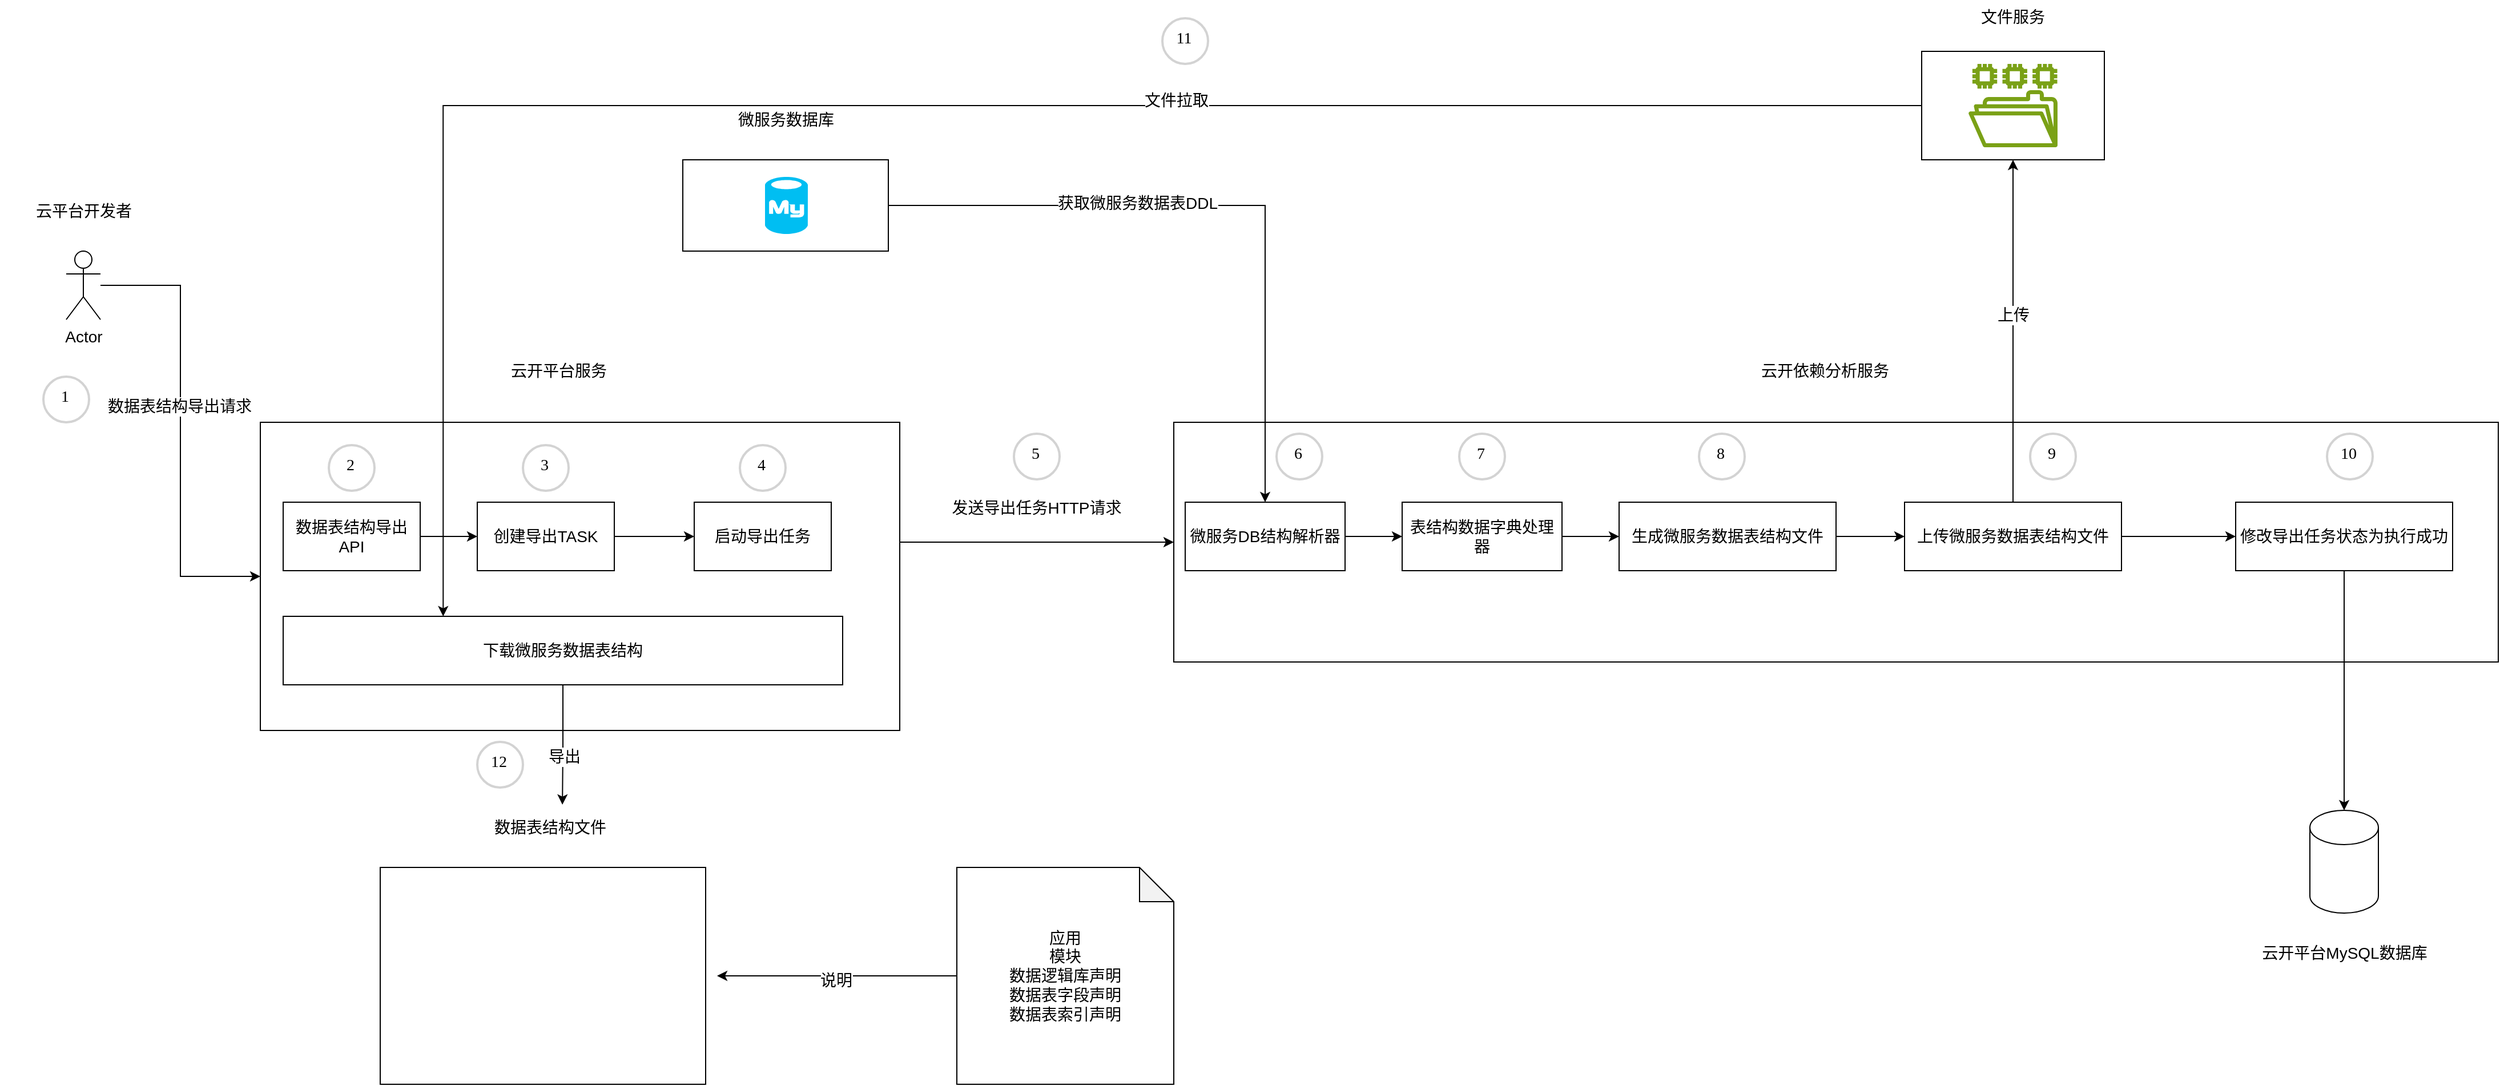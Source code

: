 <mxfile version="24.1.0" type="github">
  <diagram name="Page-1" id="nPVMMded_mv5H2UxPhq2">
    <mxGraphModel dx="2314" dy="1121" grid="1" gridSize="10" guides="1" tooltips="1" connect="1" arrows="1" fold="1" page="1" pageScale="1" pageWidth="827" pageHeight="1169" math="0" shadow="0">
      <root>
        <mxCell id="0" />
        <mxCell id="1" parent="0" />
        <mxCell id="wNURN1DBWPT55cct8M11-5" style="edgeStyle=orthogonalEdgeStyle;rounded=0;orthogonalLoop=1;jettySize=auto;html=1;entryX=0;entryY=0.5;entryDx=0;entryDy=0;fontSize=14;" edge="1" parent="1" source="wNURN1DBWPT55cct8M11-1" target="wNURN1DBWPT55cct8M11-3">
          <mxGeometry relative="1" as="geometry" />
        </mxCell>
        <mxCell id="wNURN1DBWPT55cct8M11-21" value="数据表结构导出请求" style="edgeLabel;html=1;align=center;verticalAlign=middle;resizable=0;points=[];fontSize=14;" vertex="1" connectable="0" parent="wNURN1DBWPT55cct8M11-5">
          <mxGeometry x="-0.112" y="-1" relative="1" as="geometry">
            <mxPoint as="offset" />
          </mxGeometry>
        </mxCell>
        <mxCell id="wNURN1DBWPT55cct8M11-1" value="Actor" style="shape=umlActor;verticalLabelPosition=bottom;verticalAlign=top;html=1;outlineConnect=0;fontSize=14;" vertex="1" parent="1">
          <mxGeometry x="100" y="250" width="30" height="60" as="geometry" />
        </mxCell>
        <mxCell id="wNURN1DBWPT55cct8M11-2" value="云平台开发者" style="text;html=1;align=center;verticalAlign=middle;whiteSpace=wrap;rounded=0;fontSize=14;" vertex="1" parent="1">
          <mxGeometry x="42.5" y="200" width="145" height="30" as="geometry" />
        </mxCell>
        <mxCell id="wNURN1DBWPT55cct8M11-14" style="edgeStyle=orthogonalEdgeStyle;rounded=0;orthogonalLoop=1;jettySize=auto;html=1;entryX=0;entryY=0.5;entryDx=0;entryDy=0;fontSize=14;" edge="1" parent="1" source="wNURN1DBWPT55cct8M11-3" target="wNURN1DBWPT55cct8M11-9">
          <mxGeometry relative="1" as="geometry">
            <Array as="points">
              <mxPoint x="890" y="505" />
              <mxPoint x="890" y="505" />
            </Array>
          </mxGeometry>
        </mxCell>
        <mxCell id="wNURN1DBWPT55cct8M11-3" value="" style="rounded=0;whiteSpace=wrap;html=1;fontSize=14;" vertex="1" parent="1">
          <mxGeometry x="270" y="400" width="560" height="270" as="geometry" />
        </mxCell>
        <mxCell id="wNURN1DBWPT55cct8M11-4" value="云开平台服务" style="text;html=1;align=center;verticalAlign=middle;whiteSpace=wrap;rounded=0;fontSize=14;" vertex="1" parent="1">
          <mxGeometry x="450.5" y="340" width="161" height="30" as="geometry" />
        </mxCell>
        <mxCell id="wNURN1DBWPT55cct8M11-16" value="" style="edgeStyle=orthogonalEdgeStyle;rounded=0;orthogonalLoop=1;jettySize=auto;html=1;fontSize=14;" edge="1" parent="1" source="wNURN1DBWPT55cct8M11-6" target="wNURN1DBWPT55cct8M11-7">
          <mxGeometry relative="1" as="geometry" />
        </mxCell>
        <mxCell id="wNURN1DBWPT55cct8M11-6" value="数据表结构导出API" style="rounded=0;whiteSpace=wrap;html=1;fontSize=14;" vertex="1" parent="1">
          <mxGeometry x="290" y="470" width="120" height="60" as="geometry" />
        </mxCell>
        <mxCell id="wNURN1DBWPT55cct8M11-17" value="" style="edgeStyle=orthogonalEdgeStyle;rounded=0;orthogonalLoop=1;jettySize=auto;html=1;fontSize=14;" edge="1" parent="1" source="wNURN1DBWPT55cct8M11-7" target="wNURN1DBWPT55cct8M11-8">
          <mxGeometry relative="1" as="geometry" />
        </mxCell>
        <mxCell id="wNURN1DBWPT55cct8M11-7" value="创建导出TASK" style="rounded=0;whiteSpace=wrap;html=1;fontSize=14;" vertex="1" parent="1">
          <mxGeometry x="460" y="470" width="120" height="60" as="geometry" />
        </mxCell>
        <mxCell id="wNURN1DBWPT55cct8M11-8" value="启动导出任务" style="rounded=0;whiteSpace=wrap;html=1;fontSize=14;" vertex="1" parent="1">
          <mxGeometry x="650" y="470" width="120" height="60" as="geometry" />
        </mxCell>
        <mxCell id="wNURN1DBWPT55cct8M11-9" value="" style="rounded=0;whiteSpace=wrap;html=1;fontSize=14;" vertex="1" parent="1">
          <mxGeometry x="1070" y="400" width="1160" height="210" as="geometry" />
        </mxCell>
        <mxCell id="wNURN1DBWPT55cct8M11-31" value="" style="edgeStyle=orthogonalEdgeStyle;rounded=0;orthogonalLoop=1;jettySize=auto;html=1;fontSize=14;" edge="1" parent="1" source="wNURN1DBWPT55cct8M11-10" target="wNURN1DBWPT55cct8M11-11">
          <mxGeometry relative="1" as="geometry" />
        </mxCell>
        <mxCell id="wNURN1DBWPT55cct8M11-10" value="微服务DB结构解析器" style="rounded=0;whiteSpace=wrap;html=1;fontSize=14;" vertex="1" parent="1">
          <mxGeometry x="1080" y="470" width="140" height="60" as="geometry" />
        </mxCell>
        <mxCell id="wNURN1DBWPT55cct8M11-32" value="" style="edgeStyle=orthogonalEdgeStyle;rounded=0;orthogonalLoop=1;jettySize=auto;html=1;fontSize=14;" edge="1" parent="1" source="wNURN1DBWPT55cct8M11-11" target="wNURN1DBWPT55cct8M11-12">
          <mxGeometry relative="1" as="geometry" />
        </mxCell>
        <mxCell id="wNURN1DBWPT55cct8M11-11" value="表结构数据字典处理器" style="rounded=0;whiteSpace=wrap;html=1;fontSize=14;" vertex="1" parent="1">
          <mxGeometry x="1270" y="470" width="140" height="60" as="geometry" />
        </mxCell>
        <mxCell id="wNURN1DBWPT55cct8M11-34" value="" style="edgeStyle=orthogonalEdgeStyle;rounded=0;orthogonalLoop=1;jettySize=auto;html=1;fontSize=14;" edge="1" parent="1" source="wNURN1DBWPT55cct8M11-12" target="wNURN1DBWPT55cct8M11-33">
          <mxGeometry relative="1" as="geometry" />
        </mxCell>
        <mxCell id="wNURN1DBWPT55cct8M11-12" value="生成微服务数据表结构文件" style="rounded=0;whiteSpace=wrap;html=1;fontSize=14;" vertex="1" parent="1">
          <mxGeometry x="1460" y="470" width="190" height="60" as="geometry" />
        </mxCell>
        <mxCell id="wNURN1DBWPT55cct8M11-13" value="云开依赖分析服务" style="text;html=1;align=center;verticalAlign=middle;whiteSpace=wrap;rounded=0;fontSize=14;" vertex="1" parent="1">
          <mxGeometry x="1560" y="340" width="161" height="30" as="geometry" />
        </mxCell>
        <mxCell id="wNURN1DBWPT55cct8M11-15" value="发送导出任务HTTP请求" style="text;html=1;align=center;verticalAlign=middle;whiteSpace=wrap;rounded=0;fontSize=14;" vertex="1" parent="1">
          <mxGeometry x="850" y="460" width="200" height="30" as="geometry" />
        </mxCell>
        <mxCell id="wNURN1DBWPT55cct8M11-20" value="1" style="ellipse;whiteSpace=wrap;html=1;aspect=fixed;strokeWidth=2;fontFamily=Tahoma;spacingBottom=4;spacingRight=2;strokeColor=#d3d3d3;fontSize=14;" vertex="1" parent="1">
          <mxGeometry x="80" y="360" width="40" height="40" as="geometry" />
        </mxCell>
        <mxCell id="wNURN1DBWPT55cct8M11-22" value="2" style="ellipse;whiteSpace=wrap;html=1;aspect=fixed;strokeWidth=2;fontFamily=Tahoma;spacingBottom=4;spacingRight=2;strokeColor=#d3d3d3;fontSize=14;" vertex="1" parent="1">
          <mxGeometry x="330" y="420" width="40" height="40" as="geometry" />
        </mxCell>
        <mxCell id="wNURN1DBWPT55cct8M11-23" value="3" style="ellipse;whiteSpace=wrap;html=1;aspect=fixed;strokeWidth=2;fontFamily=Tahoma;spacingBottom=4;spacingRight=2;strokeColor=#d3d3d3;fontSize=14;" vertex="1" parent="1">
          <mxGeometry x="500" y="420" width="40" height="40" as="geometry" />
        </mxCell>
        <mxCell id="wNURN1DBWPT55cct8M11-24" value="4" style="ellipse;whiteSpace=wrap;html=1;aspect=fixed;strokeWidth=2;fontFamily=Tahoma;spacingBottom=4;spacingRight=2;strokeColor=#d3d3d3;fontSize=14;" vertex="1" parent="1">
          <mxGeometry x="690" y="420" width="40" height="40" as="geometry" />
        </mxCell>
        <mxCell id="wNURN1DBWPT55cct8M11-25" value="5" style="ellipse;whiteSpace=wrap;html=1;aspect=fixed;strokeWidth=2;fontFamily=Tahoma;spacingBottom=4;spacingRight=2;strokeColor=#d3d3d3;fontSize=14;" vertex="1" parent="1">
          <mxGeometry x="930" y="410" width="40" height="40" as="geometry" />
        </mxCell>
        <mxCell id="wNURN1DBWPT55cct8M11-29" style="edgeStyle=orthogonalEdgeStyle;rounded=0;orthogonalLoop=1;jettySize=auto;html=1;entryX=0.5;entryY=0;entryDx=0;entryDy=0;fontSize=14;" edge="1" parent="1" source="wNURN1DBWPT55cct8M11-26" target="wNURN1DBWPT55cct8M11-10">
          <mxGeometry relative="1" as="geometry" />
        </mxCell>
        <mxCell id="wNURN1DBWPT55cct8M11-30" value="获取微服务数据表DDL" style="edgeLabel;html=1;align=center;verticalAlign=middle;resizable=0;points=[];fontSize=14;" vertex="1" connectable="0" parent="wNURN1DBWPT55cct8M11-29">
          <mxGeometry x="-0.264" y="2" relative="1" as="geometry">
            <mxPoint x="1" as="offset" />
          </mxGeometry>
        </mxCell>
        <mxCell id="wNURN1DBWPT55cct8M11-26" value="" style="rounded=0;whiteSpace=wrap;html=1;fontSize=14;" vertex="1" parent="1">
          <mxGeometry x="640" y="170" width="180" height="80" as="geometry" />
        </mxCell>
        <mxCell id="wNURN1DBWPT55cct8M11-27" value="" style="verticalLabelPosition=bottom;html=1;verticalAlign=top;align=center;strokeColor=none;fillColor=#00BEF2;shape=mxgraph.azure.mysql_database;fontSize=14;" vertex="1" parent="1">
          <mxGeometry x="712" y="185" width="37.5" height="50" as="geometry" />
        </mxCell>
        <mxCell id="wNURN1DBWPT55cct8M11-28" value="微服务数据库" style="text;html=1;align=center;verticalAlign=middle;whiteSpace=wrap;rounded=0;fontSize=14;" vertex="1" parent="1">
          <mxGeometry x="685.38" y="120" width="90.75" height="30" as="geometry" />
        </mxCell>
        <mxCell id="wNURN1DBWPT55cct8M11-39" style="edgeStyle=orthogonalEdgeStyle;rounded=0;orthogonalLoop=1;jettySize=auto;html=1;entryX=0.5;entryY=1;entryDx=0;entryDy=0;fontSize=14;" edge="1" parent="1" source="wNURN1DBWPT55cct8M11-33" target="wNURN1DBWPT55cct8M11-36">
          <mxGeometry relative="1" as="geometry" />
        </mxCell>
        <mxCell id="wNURN1DBWPT55cct8M11-40" value="上传" style="edgeLabel;html=1;align=center;verticalAlign=middle;resizable=0;points=[];fontSize=14;" vertex="1" connectable="0" parent="wNURN1DBWPT55cct8M11-39">
          <mxGeometry x="0.093" y="1" relative="1" as="geometry">
            <mxPoint x="1" as="offset" />
          </mxGeometry>
        </mxCell>
        <mxCell id="wNURN1DBWPT55cct8M11-44" value="" style="edgeStyle=orthogonalEdgeStyle;rounded=0;orthogonalLoop=1;jettySize=auto;html=1;fontSize=14;" edge="1" parent="1" source="wNURN1DBWPT55cct8M11-33" target="wNURN1DBWPT55cct8M11-43">
          <mxGeometry relative="1" as="geometry" />
        </mxCell>
        <mxCell id="wNURN1DBWPT55cct8M11-33" value="上传微服务数据表结构文件" style="rounded=0;whiteSpace=wrap;html=1;fontSize=14;" vertex="1" parent="1">
          <mxGeometry x="1710" y="470" width="190" height="60" as="geometry" />
        </mxCell>
        <mxCell id="wNURN1DBWPT55cct8M11-36" value="" style="rounded=0;whiteSpace=wrap;html=1;fontSize=14;" vertex="1" parent="1">
          <mxGeometry x="1725" y="75" width="160" height="95" as="geometry" />
        </mxCell>
        <mxCell id="wNURN1DBWPT55cct8M11-37" value="" style="sketch=0;outlineConnect=0;fontColor=#232F3E;gradientColor=none;fillColor=#7AA116;strokeColor=none;dashed=0;verticalLabelPosition=bottom;verticalAlign=top;align=center;html=1;fontSize=14;fontStyle=0;aspect=fixed;pointerEvents=1;shape=mxgraph.aws4.file_system;" vertex="1" parent="1">
          <mxGeometry x="1766" y="86" width="78" height="73" as="geometry" />
        </mxCell>
        <mxCell id="wNURN1DBWPT55cct8M11-38" value="文件服务" style="text;html=1;align=center;verticalAlign=middle;whiteSpace=wrap;rounded=0;fontSize=14;" vertex="1" parent="1">
          <mxGeometry x="1775" y="30" width="60" height="30" as="geometry" />
        </mxCell>
        <mxCell id="wNURN1DBWPT55cct8M11-42" value="下载微服务数据表结构" style="rounded=0;whiteSpace=wrap;html=1;fontSize=14;" vertex="1" parent="1">
          <mxGeometry x="290" y="570" width="490" height="60" as="geometry" />
        </mxCell>
        <mxCell id="wNURN1DBWPT55cct8M11-43" value="修改导出任务状态为执行成功" style="rounded=0;whiteSpace=wrap;html=1;fontSize=14;" vertex="1" parent="1">
          <mxGeometry x="2000" y="470" width="190" height="60" as="geometry" />
        </mxCell>
        <mxCell id="wNURN1DBWPT55cct8M11-45" value="" style="shape=cylinder3;whiteSpace=wrap;html=1;boundedLbl=1;backgroundOutline=1;size=15;fontSize=14;" vertex="1" parent="1">
          <mxGeometry x="2065" y="740" width="60" height="90" as="geometry" />
        </mxCell>
        <mxCell id="wNURN1DBWPT55cct8M11-46" style="edgeStyle=orthogonalEdgeStyle;rounded=0;orthogonalLoop=1;jettySize=auto;html=1;entryX=0.5;entryY=0;entryDx=0;entryDy=0;entryPerimeter=0;fontSize=14;" edge="1" parent="1" source="wNURN1DBWPT55cct8M11-43" target="wNURN1DBWPT55cct8M11-45">
          <mxGeometry relative="1" as="geometry" />
        </mxCell>
        <mxCell id="wNURN1DBWPT55cct8M11-47" value="云开平台MySQL数据库" style="text;html=1;align=center;verticalAlign=middle;whiteSpace=wrap;rounded=0;fontSize=14;" vertex="1" parent="1">
          <mxGeometry x="2007.5" y="850" width="175" height="30" as="geometry" />
        </mxCell>
        <mxCell id="wNURN1DBWPT55cct8M11-49" value="" style="rounded=0;whiteSpace=wrap;html=1;fontSize=14;" vertex="1" parent="1">
          <mxGeometry x="375" y="790" width="285" height="190" as="geometry" />
        </mxCell>
        <mxCell id="wNURN1DBWPT55cct8M11-50" value="" style="shape=image;html=1;verticalAlign=top;verticalLabelPosition=bottom;labelBackgroundColor=#ffffff;imageAspect=0;aspect=fixed;image=https://cdn3.iconfinder.com/data/icons/document-icons-2/30/647714-excel-128.png;fontSize=14;" vertex="1" parent="1">
          <mxGeometry x="460" y="820" width="128" height="128" as="geometry" />
        </mxCell>
        <mxCell id="wNURN1DBWPT55cct8M11-51" value="数据表结构文件" style="text;html=1;align=center;verticalAlign=middle;whiteSpace=wrap;rounded=0;fontSize=14;" vertex="1" parent="1">
          <mxGeometry x="466" y="740" width="116" height="30" as="geometry" />
        </mxCell>
        <mxCell id="wNURN1DBWPT55cct8M11-52" style="edgeStyle=orthogonalEdgeStyle;rounded=0;orthogonalLoop=1;jettySize=auto;html=1;entryX=0.591;entryY=-0.167;entryDx=0;entryDy=0;entryPerimeter=0;fontSize=14;" edge="1" parent="1" source="wNURN1DBWPT55cct8M11-42" target="wNURN1DBWPT55cct8M11-51">
          <mxGeometry relative="1" as="geometry" />
        </mxCell>
        <mxCell id="wNURN1DBWPT55cct8M11-53" value="导出" style="edgeLabel;html=1;align=center;verticalAlign=middle;resizable=0;points=[];fontSize=14;" vertex="1" connectable="0" parent="wNURN1DBWPT55cct8M11-52">
          <mxGeometry x="0.213" y="1" relative="1" as="geometry">
            <mxPoint y="-1" as="offset" />
          </mxGeometry>
        </mxCell>
        <mxCell id="wNURN1DBWPT55cct8M11-55" style="edgeStyle=orthogonalEdgeStyle;rounded=0;orthogonalLoop=1;jettySize=auto;html=1;fontSize=14;" edge="1" parent="1" source="wNURN1DBWPT55cct8M11-54">
          <mxGeometry relative="1" as="geometry">
            <mxPoint x="670" y="885" as="targetPoint" />
          </mxGeometry>
        </mxCell>
        <mxCell id="wNURN1DBWPT55cct8M11-56" value="说明" style="edgeLabel;html=1;align=center;verticalAlign=middle;resizable=0;points=[];fontSize=14;" vertex="1" connectable="0" parent="wNURN1DBWPT55cct8M11-55">
          <mxGeometry x="0.012" y="3" relative="1" as="geometry">
            <mxPoint as="offset" />
          </mxGeometry>
        </mxCell>
        <mxCell id="wNURN1DBWPT55cct8M11-54" value="应用&lt;div style=&quot;font-size: 14px;&quot;&gt;模块&lt;/div&gt;&lt;div style=&quot;font-size: 14px;&quot;&gt;数据逻辑库声明&lt;/div&gt;&lt;div style=&quot;font-size: 14px;&quot;&gt;数据表字段声明&lt;/div&gt;&lt;div style=&quot;font-size: 14px;&quot;&gt;数据表索引声明&lt;/div&gt;" style="shape=note;whiteSpace=wrap;html=1;backgroundOutline=1;darkOpacity=0.05;fontSize=14;" vertex="1" parent="1">
          <mxGeometry x="880" y="790" width="190" height="190" as="geometry" />
        </mxCell>
        <mxCell id="wNURN1DBWPT55cct8M11-57" style="edgeStyle=orthogonalEdgeStyle;rounded=0;orthogonalLoop=1;jettySize=auto;html=1;entryX=0.286;entryY=0;entryDx=0;entryDy=0;entryPerimeter=0;fontSize=14;" edge="1" parent="1" source="wNURN1DBWPT55cct8M11-36" target="wNURN1DBWPT55cct8M11-42">
          <mxGeometry relative="1" as="geometry" />
        </mxCell>
        <mxCell id="wNURN1DBWPT55cct8M11-58" value="文件拉取" style="edgeLabel;html=1;align=center;verticalAlign=middle;resizable=0;points=[];fontSize=14;" vertex="1" connectable="0" parent="wNURN1DBWPT55cct8M11-57">
          <mxGeometry x="-0.25" y="-5" relative="1" as="geometry">
            <mxPoint as="offset" />
          </mxGeometry>
        </mxCell>
        <mxCell id="wNURN1DBWPT55cct8M11-59" value="6" style="ellipse;whiteSpace=wrap;html=1;aspect=fixed;strokeWidth=2;fontFamily=Tahoma;spacingBottom=4;spacingRight=2;strokeColor=#d3d3d3;fontSize=14;" vertex="1" parent="1">
          <mxGeometry x="1160" y="410" width="40" height="40" as="geometry" />
        </mxCell>
        <mxCell id="wNURN1DBWPT55cct8M11-60" value="7" style="ellipse;whiteSpace=wrap;html=1;aspect=fixed;strokeWidth=2;fontFamily=Tahoma;spacingBottom=4;spacingRight=2;strokeColor=#d3d3d3;fontSize=14;" vertex="1" parent="1">
          <mxGeometry x="1320" y="410" width="40" height="40" as="geometry" />
        </mxCell>
        <mxCell id="wNURN1DBWPT55cct8M11-61" value="8" style="ellipse;whiteSpace=wrap;html=1;aspect=fixed;strokeWidth=2;fontFamily=Tahoma;spacingBottom=4;spacingRight=2;strokeColor=#d3d3d3;fontSize=14;" vertex="1" parent="1">
          <mxGeometry x="1530" y="410" width="40" height="40" as="geometry" />
        </mxCell>
        <mxCell id="wNURN1DBWPT55cct8M11-62" value="9" style="ellipse;whiteSpace=wrap;html=1;aspect=fixed;strokeWidth=2;fontFamily=Tahoma;spacingBottom=4;spacingRight=2;strokeColor=#d3d3d3;fontSize=14;" vertex="1" parent="1">
          <mxGeometry x="1820" y="410" width="40" height="40" as="geometry" />
        </mxCell>
        <mxCell id="wNURN1DBWPT55cct8M11-63" value="10" style="ellipse;whiteSpace=wrap;html=1;aspect=fixed;strokeWidth=2;fontFamily=Tahoma;spacingBottom=4;spacingRight=2;strokeColor=#d3d3d3;fontSize=14;" vertex="1" parent="1">
          <mxGeometry x="2080" y="410" width="40" height="40" as="geometry" />
        </mxCell>
        <mxCell id="wNURN1DBWPT55cct8M11-64" value="12" style="ellipse;whiteSpace=wrap;html=1;aspect=fixed;strokeWidth=2;fontFamily=Tahoma;spacingBottom=4;spacingRight=2;strokeColor=#d3d3d3;fontSize=14;" vertex="1" parent="1">
          <mxGeometry x="460" y="680" width="40" height="40" as="geometry" />
        </mxCell>
        <mxCell id="wNURN1DBWPT55cct8M11-65" value="11" style="ellipse;whiteSpace=wrap;html=1;aspect=fixed;strokeWidth=2;fontFamily=Tahoma;spacingBottom=4;spacingRight=2;strokeColor=#d3d3d3;fontSize=14;" vertex="1" parent="1">
          <mxGeometry x="1060" y="46" width="40" height="40" as="geometry" />
        </mxCell>
      </root>
    </mxGraphModel>
  </diagram>
</mxfile>
